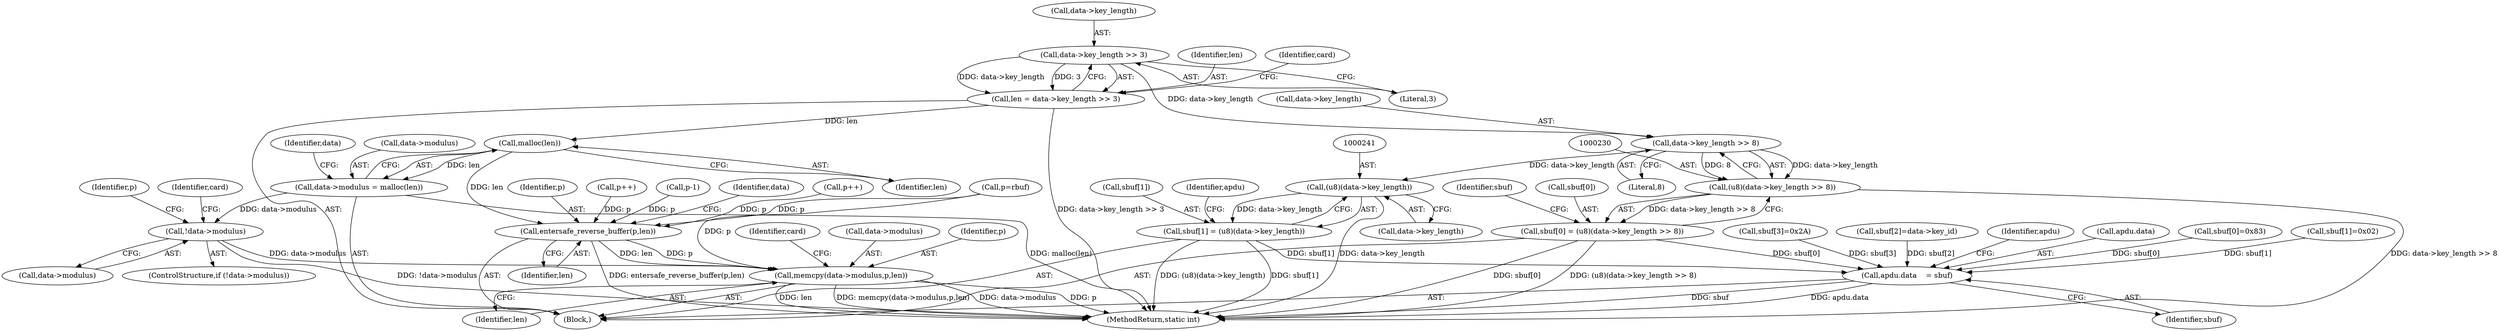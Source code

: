 digraph "0_OpenSC_8fe377e93b4b56060e5bbfb6f3142ceaeca744fa_5@pointer" {
"1000112" [label="(Call,data->key_length >> 3)"];
"1000110" [label="(Call,len = data->key_length >> 3)"];
"1000357" [label="(Call,malloc(len))"];
"1000353" [label="(Call,data->modulus = malloc(len))"];
"1000360" [label="(Call,!data->modulus)"];
"1000432" [label="(Call,memcpy(data->modulus,p,len))"];
"1000429" [label="(Call,entersafe_reverse_buffer(p,len))"];
"1000231" [label="(Call,data->key_length >> 8)"];
"1000229" [label="(Call,(u8)(data->key_length >> 8))"];
"1000225" [label="(Call,sbuf[0] = (u8)(data->key_length >> 8))"];
"1000245" [label="(Call,apdu.data    = sbuf)"];
"1000240" [label="(Call,(u8)(data->key_length))"];
"1000236" [label="(Call,sbuf[1] = (u8)(data->key_length))"];
"1000246" [label="(Call,apdu.data)"];
"1000110" [label="(Call,len = data->key_length >> 3)"];
"1000432" [label="(Call,memcpy(data->modulus,p,len))"];
"1000430" [label="(Identifier,p)"];
"1000236" [label="(Call,sbuf[1] = (u8)(data->key_length))"];
"1000354" [label="(Call,data->modulus)"];
"1000116" [label="(Literal,3)"];
"1000353" [label="(Call,data->modulus = malloc(len))"];
"1000238" [label="(Identifier,sbuf)"];
"1000425" [label="(Call,p++)"];
"1000113" [label="(Call,data->key_length)"];
"1000237" [label="(Call,sbuf[1])"];
"1000231" [label="(Call,data->key_length >> 8)"];
"1000139" [label="(Call,sbuf[0]=0x83)"];
"1000112" [label="(Call,data->key_length >> 3)"];
"1000371" [label="(Identifier,p)"];
"1000404" [label="(Call,p-1)"];
"1000249" [label="(Identifier,sbuf)"];
"1000366" [label="(Identifier,card)"];
"1000240" [label="(Call,(u8)(data->key_length))"];
"1000437" [label="(Identifier,len)"];
"1000444" [label="(MethodReturn,static int)"];
"1000433" [label="(Call,data->modulus)"];
"1000144" [label="(Call,sbuf[1]=0x02)"];
"1000434" [label="(Identifier,data)"];
"1000431" [label="(Identifier,len)"];
"1000436" [label="(Identifier,p)"];
"1000156" [label="(Call,sbuf[3]=0x2A)"];
"1000440" [label="(Identifier,card)"];
"1000357" [label="(Call,malloc(len))"];
"1000149" [label="(Call,sbuf[2]=data->key_id)"];
"1000242" [label="(Call,data->key_length)"];
"1000358" [label="(Identifier,len)"];
"1000235" [label="(Literal,8)"];
"1000245" [label="(Call,apdu.data    = sbuf)"];
"1000247" [label="(Identifier,apdu)"];
"1000359" [label="(ControlStructure,if (!data->modulus))"];
"1000225" [label="(Call,sbuf[0] = (u8)(data->key_length >> 8))"];
"1000429" [label="(Call,entersafe_reverse_buffer(p,len))"];
"1000395" [label="(Call,p++)"];
"1000107" [label="(Block,)"];
"1000111" [label="(Identifier,len)"];
"1000229" [label="(Call,(u8)(data->key_length >> 8))"];
"1000370" [label="(Call,p=rbuf)"];
"1000226" [label="(Call,sbuf[0])"];
"1000123" [label="(Identifier,card)"];
"1000362" [label="(Identifier,data)"];
"1000232" [label="(Call,data->key_length)"];
"1000361" [label="(Call,data->modulus)"];
"1000252" [label="(Identifier,apdu)"];
"1000360" [label="(Call,!data->modulus)"];
"1000112" -> "1000110"  [label="AST: "];
"1000112" -> "1000116"  [label="CFG: "];
"1000113" -> "1000112"  [label="AST: "];
"1000116" -> "1000112"  [label="AST: "];
"1000110" -> "1000112"  [label="CFG: "];
"1000112" -> "1000110"  [label="DDG: data->key_length"];
"1000112" -> "1000110"  [label="DDG: 3"];
"1000112" -> "1000231"  [label="DDG: data->key_length"];
"1000110" -> "1000107"  [label="AST: "];
"1000111" -> "1000110"  [label="AST: "];
"1000123" -> "1000110"  [label="CFG: "];
"1000110" -> "1000444"  [label="DDG: data->key_length >> 3"];
"1000110" -> "1000357"  [label="DDG: len"];
"1000357" -> "1000353"  [label="AST: "];
"1000357" -> "1000358"  [label="CFG: "];
"1000358" -> "1000357"  [label="AST: "];
"1000353" -> "1000357"  [label="CFG: "];
"1000357" -> "1000353"  [label="DDG: len"];
"1000357" -> "1000429"  [label="DDG: len"];
"1000353" -> "1000107"  [label="AST: "];
"1000354" -> "1000353"  [label="AST: "];
"1000362" -> "1000353"  [label="CFG: "];
"1000353" -> "1000444"  [label="DDG: malloc(len)"];
"1000353" -> "1000360"  [label="DDG: data->modulus"];
"1000360" -> "1000359"  [label="AST: "];
"1000360" -> "1000361"  [label="CFG: "];
"1000361" -> "1000360"  [label="AST: "];
"1000366" -> "1000360"  [label="CFG: "];
"1000371" -> "1000360"  [label="CFG: "];
"1000360" -> "1000444"  [label="DDG: !data->modulus"];
"1000360" -> "1000432"  [label="DDG: data->modulus"];
"1000432" -> "1000107"  [label="AST: "];
"1000432" -> "1000437"  [label="CFG: "];
"1000433" -> "1000432"  [label="AST: "];
"1000436" -> "1000432"  [label="AST: "];
"1000437" -> "1000432"  [label="AST: "];
"1000440" -> "1000432"  [label="CFG: "];
"1000432" -> "1000444"  [label="DDG: p"];
"1000432" -> "1000444"  [label="DDG: len"];
"1000432" -> "1000444"  [label="DDG: memcpy(data->modulus,p,len)"];
"1000432" -> "1000444"  [label="DDG: data->modulus"];
"1000429" -> "1000432"  [label="DDG: p"];
"1000429" -> "1000432"  [label="DDG: len"];
"1000370" -> "1000432"  [label="DDG: p"];
"1000429" -> "1000107"  [label="AST: "];
"1000429" -> "1000431"  [label="CFG: "];
"1000430" -> "1000429"  [label="AST: "];
"1000431" -> "1000429"  [label="AST: "];
"1000434" -> "1000429"  [label="CFG: "];
"1000429" -> "1000444"  [label="DDG: entersafe_reverse_buffer(p,len)"];
"1000395" -> "1000429"  [label="DDG: p"];
"1000404" -> "1000429"  [label="DDG: p"];
"1000425" -> "1000429"  [label="DDG: p"];
"1000370" -> "1000429"  [label="DDG: p"];
"1000231" -> "1000229"  [label="AST: "];
"1000231" -> "1000235"  [label="CFG: "];
"1000232" -> "1000231"  [label="AST: "];
"1000235" -> "1000231"  [label="AST: "];
"1000229" -> "1000231"  [label="CFG: "];
"1000231" -> "1000229"  [label="DDG: data->key_length"];
"1000231" -> "1000229"  [label="DDG: 8"];
"1000231" -> "1000240"  [label="DDG: data->key_length"];
"1000229" -> "1000225"  [label="AST: "];
"1000230" -> "1000229"  [label="AST: "];
"1000225" -> "1000229"  [label="CFG: "];
"1000229" -> "1000444"  [label="DDG: data->key_length >> 8"];
"1000229" -> "1000225"  [label="DDG: data->key_length >> 8"];
"1000225" -> "1000107"  [label="AST: "];
"1000226" -> "1000225"  [label="AST: "];
"1000238" -> "1000225"  [label="CFG: "];
"1000225" -> "1000444"  [label="DDG: sbuf[0]"];
"1000225" -> "1000444"  [label="DDG: (u8)(data->key_length >> 8)"];
"1000225" -> "1000245"  [label="DDG: sbuf[0]"];
"1000245" -> "1000107"  [label="AST: "];
"1000245" -> "1000249"  [label="CFG: "];
"1000246" -> "1000245"  [label="AST: "];
"1000249" -> "1000245"  [label="AST: "];
"1000252" -> "1000245"  [label="CFG: "];
"1000245" -> "1000444"  [label="DDG: apdu.data"];
"1000245" -> "1000444"  [label="DDG: sbuf"];
"1000236" -> "1000245"  [label="DDG: sbuf[1]"];
"1000156" -> "1000245"  [label="DDG: sbuf[3]"];
"1000149" -> "1000245"  [label="DDG: sbuf[2]"];
"1000139" -> "1000245"  [label="DDG: sbuf[0]"];
"1000144" -> "1000245"  [label="DDG: sbuf[1]"];
"1000240" -> "1000236"  [label="AST: "];
"1000240" -> "1000242"  [label="CFG: "];
"1000241" -> "1000240"  [label="AST: "];
"1000242" -> "1000240"  [label="AST: "];
"1000236" -> "1000240"  [label="CFG: "];
"1000240" -> "1000444"  [label="DDG: data->key_length"];
"1000240" -> "1000236"  [label="DDG: data->key_length"];
"1000236" -> "1000107"  [label="AST: "];
"1000237" -> "1000236"  [label="AST: "];
"1000247" -> "1000236"  [label="CFG: "];
"1000236" -> "1000444"  [label="DDG: sbuf[1]"];
"1000236" -> "1000444"  [label="DDG: (u8)(data->key_length)"];
}
